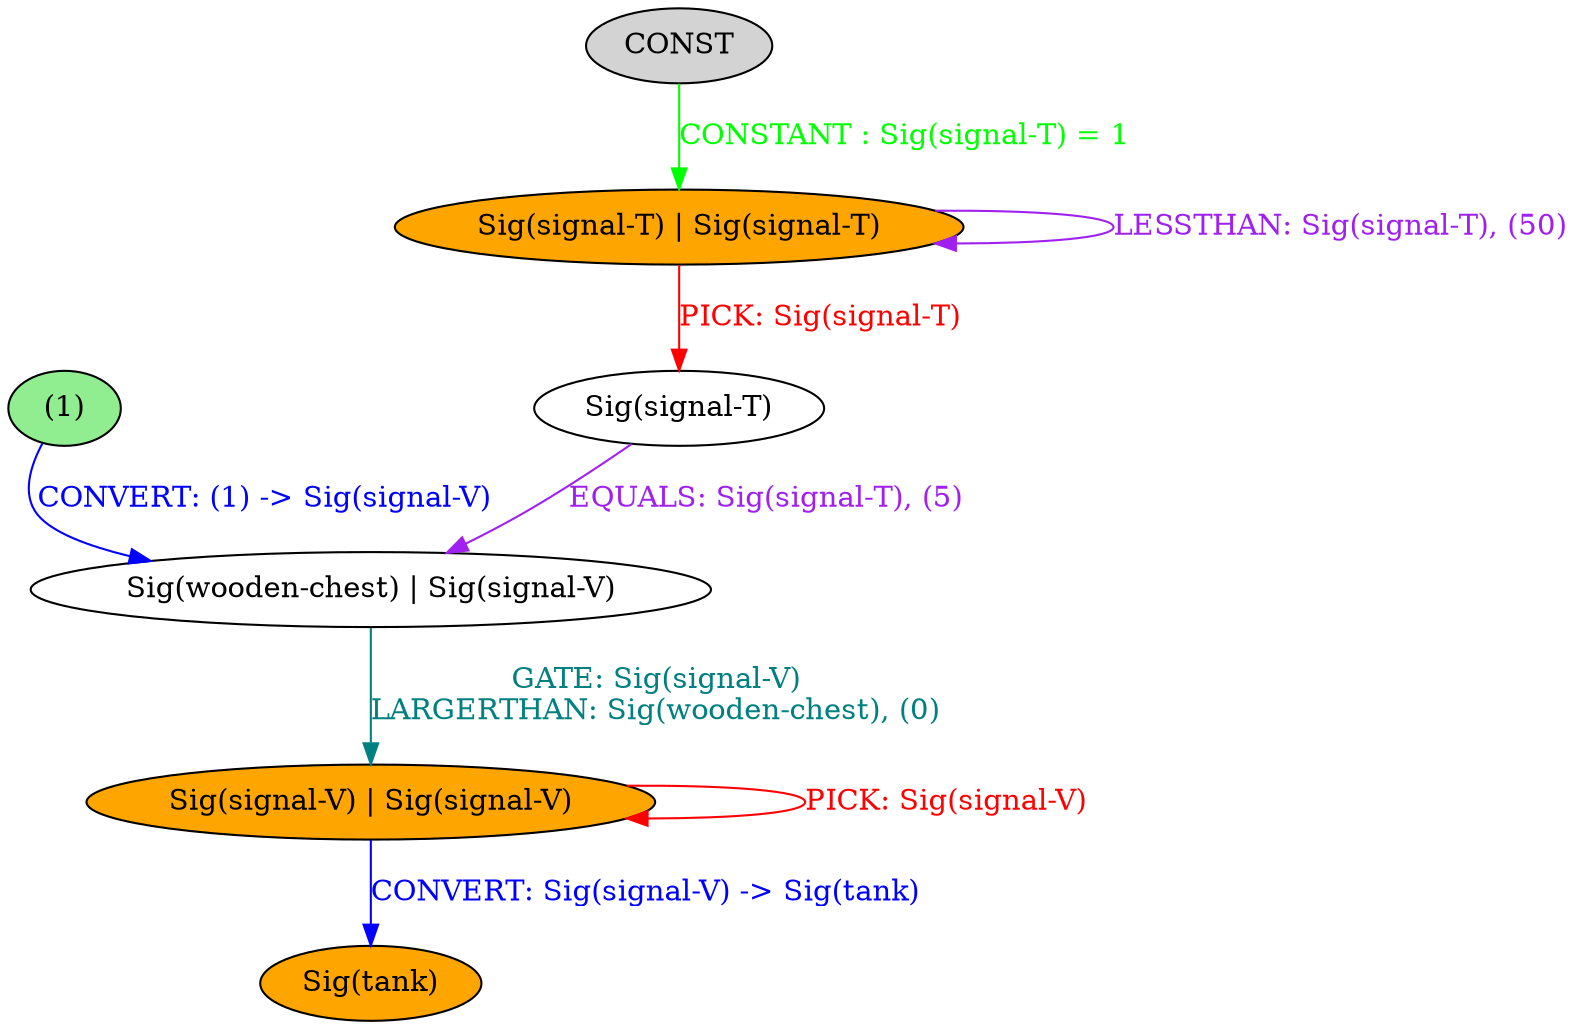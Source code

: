 strict digraph {
	nodesep=1
	5	[style=filled fillcolor=white label="Sig(signal-T)"]
	7	[style=filled fillcolor=lightgreen label="(1)"]
	1	[style=filled fillcolor=orange label="Sig(signal-T) | Sig(signal-T)"]
	3	[style=filled fillcolor=orange label="Sig(signal-V) | Sig(signal-V)"]
	2	[style=filled fillcolor=lightgray label="CONST"]
	9	[style=filled fillcolor=orange label="Sig(tank)"]
	8	[style=filled fillcolor=white label="Sig(wooden-chest) | Sig(signal-V)"]
	5 -> 8	[label="EQUALS: Sig(signal-T), (5)" color=purple fontcolor=purple]
	7 -> 8	[label="CONVERT: (1) -> Sig(signal-V)" color=blue fontcolor=blue]
	1 -> 1	[label="LESSTHAN: Sig(signal-T), (50)" color=purple fontcolor=purple]
	1 -> 5	[label="PICK: Sig(signal-T)" color=red fontcolor=red]
	3 -> 3	[label="PICK: Sig(signal-V)" color=red fontcolor=red]
	3 -> 9	[label="CONVERT: Sig(signal-V) -> Sig(tank)" color=blue fontcolor=blue]
	2 -> 1	[label="CONSTANT : Sig(signal-T) = 1" color=green fontcolor=green]
	8 -> 3	[label="GATE: Sig(signal-V)
LARGERTHAN: Sig(wooden-chest), (0)" color=teal fontcolor=teal]
}

